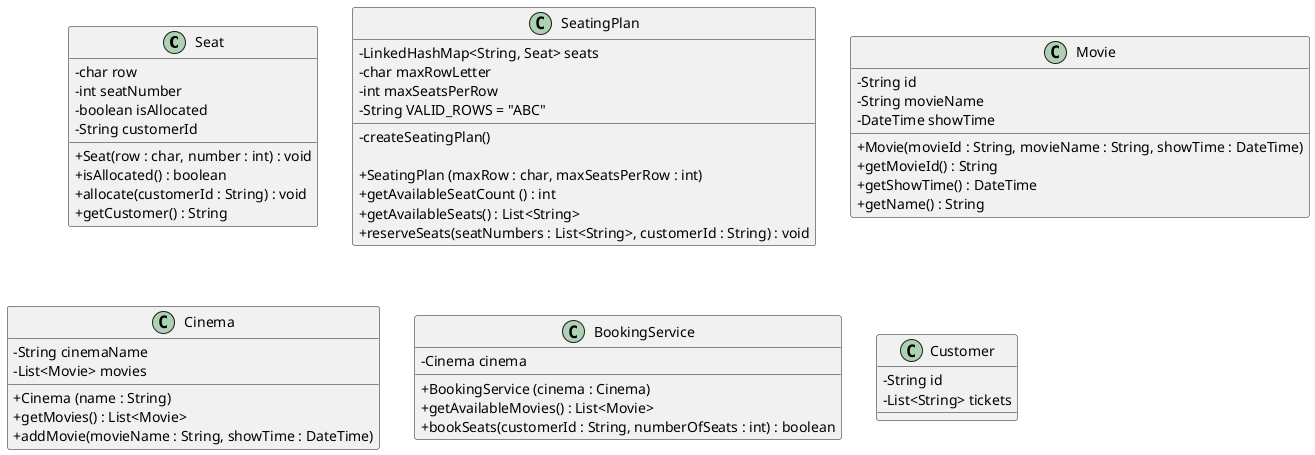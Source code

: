 @startuml
skinparam classAttributeIconSize 0

class Seat {
    - char row
    - int seatNumber
    - boolean isAllocated
    - String customerId

    + Seat(row : char, number : int) : void
    + isAllocated() : boolean
    + allocate(customerId : String) : void
    + getCustomer() : String
}

class SeatingPlan {
    - LinkedHashMap<String, Seat> seats
    - char maxRowLetter
    - int maxSeatsPerRow
    - String VALID_ROWS = "ABC"

    - createSeatingPlan()

    + SeatingPlan (maxRow : char, maxSeatsPerRow : int)
    + getAvailableSeatCount () : int
    + getAvailableSeats() : List<String>
    + reserveSeats(seatNumbers : List<String>, customerId : String) : void
}

class Movie {
    - String id
    - String movieName
    - DateTime showTime

    + Movie(movieId : String, movieName : String, showTime : DateTime)
    + getMovieId() : String
    + getShowTime() : DateTime
    + getName() : String
}

class Cinema {
    - String cinemaName
    - List<Movie> movies

    + Cinema (name : String)
    + getMovies() : List<Movie>
    + addMovie(movieName : String, showTime : DateTime)
}

class BookingService {
    - Cinema cinema

    + BookingService (cinema : Cinema)
    + getAvailableMovies() : List<Movie>
    + bookSeats(customerId : String, numberOfSeats : int) : boolean
}

class Customer {
    - String id
    - List<String> tickets
}


@enduml
